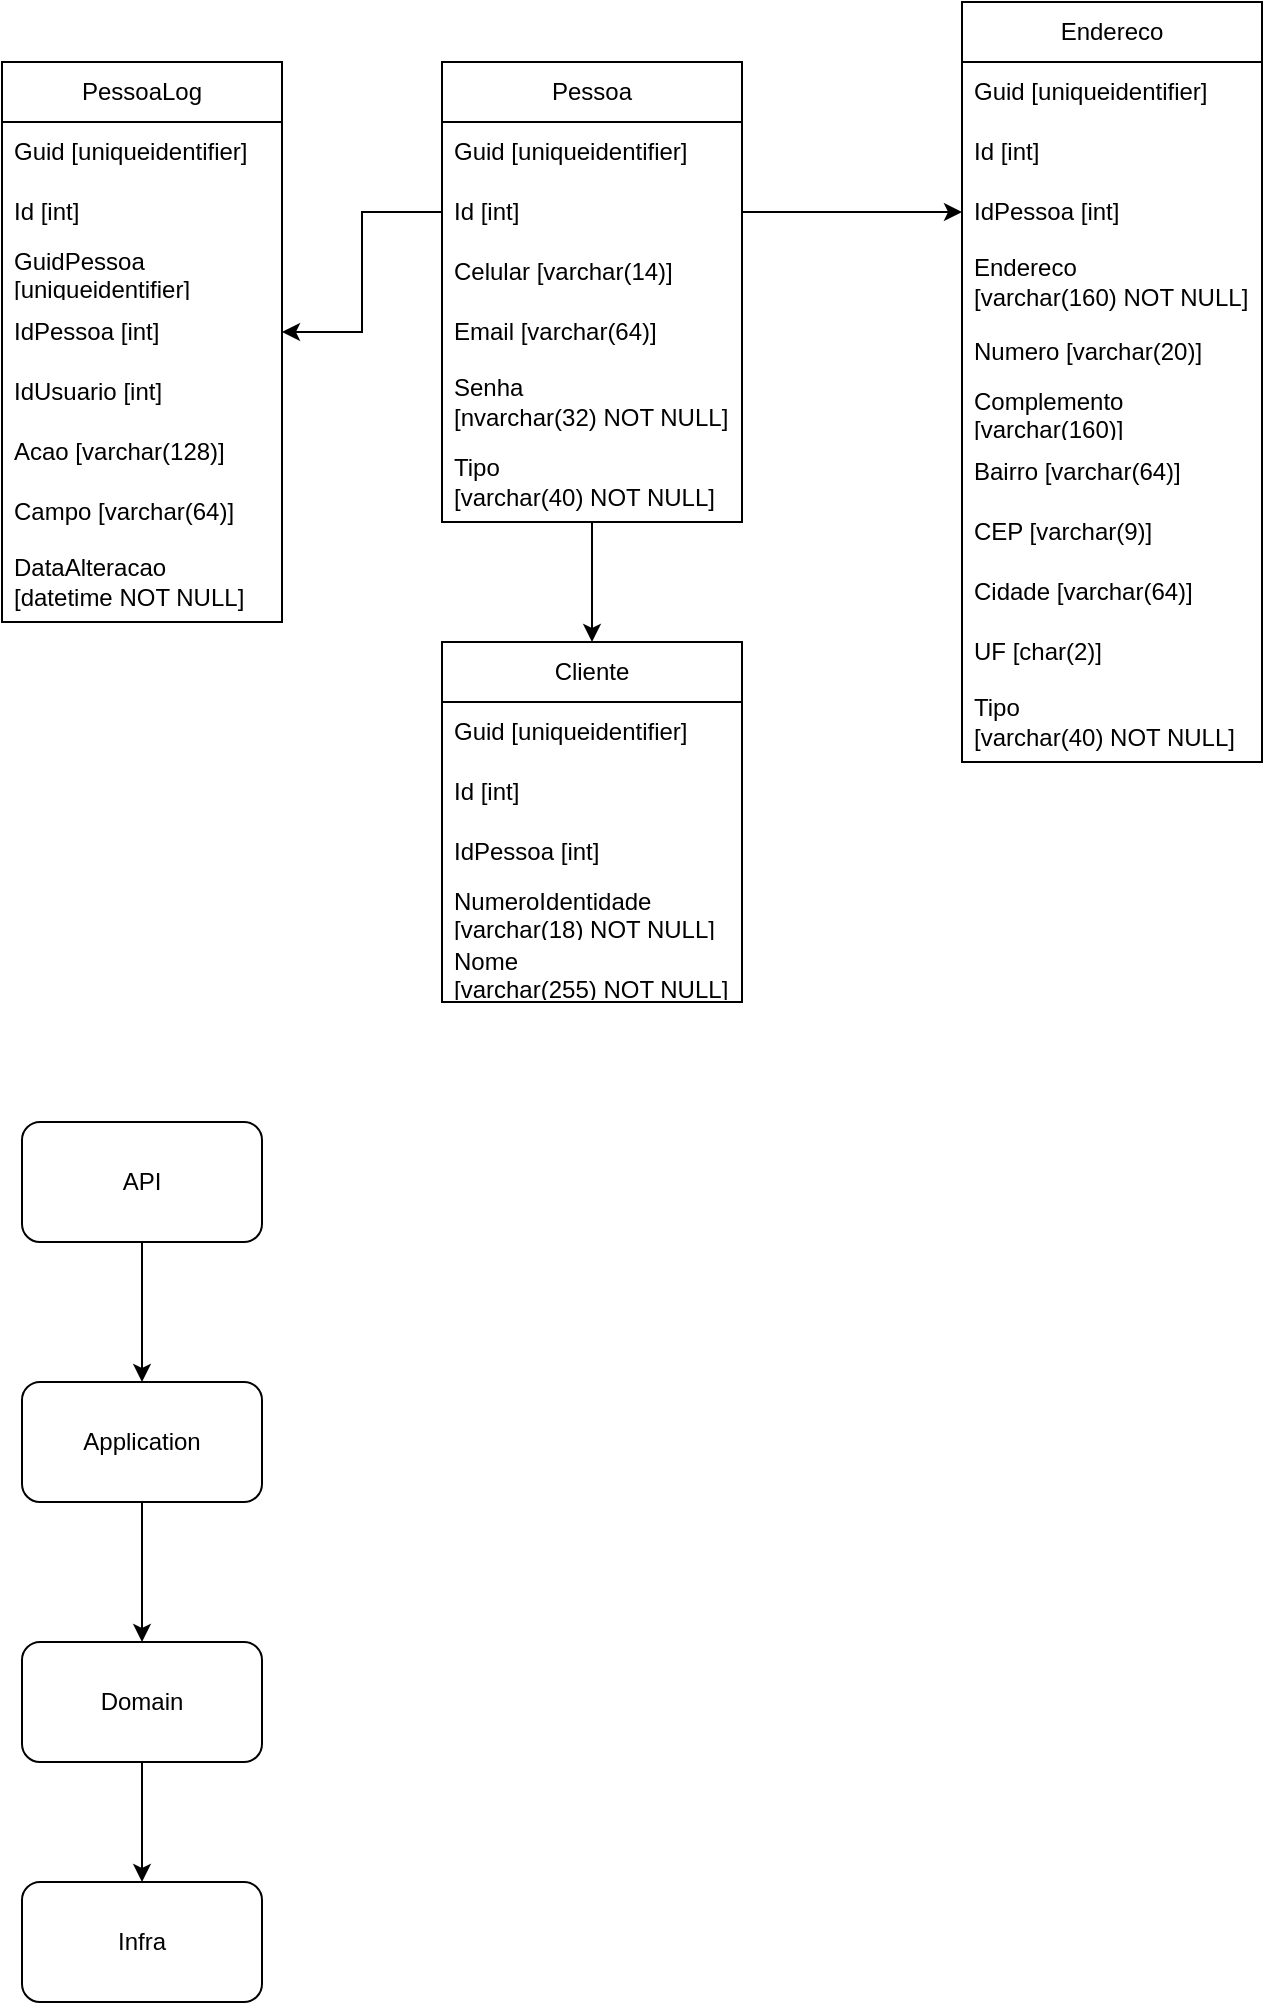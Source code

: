 <mxfile version="21.2.3" type="device">
  <diagram name="Page-1" id="ZEGnJ5Is9zPJXO7fQ4Bk">
    <mxGraphModel dx="1742" dy="609" grid="1" gridSize="10" guides="1" tooltips="1" connect="1" arrows="1" fold="1" page="1" pageScale="1" pageWidth="850" pageHeight="1100" math="0" shadow="0">
      <root>
        <mxCell id="0" />
        <mxCell id="1" parent="0" />
        <mxCell id="7xV-J_u5-sfGcXUj6MUN-21" value="" style="edgeStyle=orthogonalEdgeStyle;rounded=0;orthogonalLoop=1;jettySize=auto;html=1;" parent="1" source="7xV-J_u5-sfGcXUj6MUN-1" target="7xV-J_u5-sfGcXUj6MUN-15" edge="1">
          <mxGeometry relative="1" as="geometry" />
        </mxCell>
        <mxCell id="7xV-J_u5-sfGcXUj6MUN-1" value="Pessoa" style="swimlane;fontStyle=0;childLayout=stackLayout;horizontal=1;startSize=30;horizontalStack=0;resizeParent=1;resizeParentMax=0;resizeLast=0;collapsible=1;marginBottom=0;whiteSpace=wrap;html=1;" parent="1" vertex="1">
          <mxGeometry x="280" y="100" width="150" height="230" as="geometry" />
        </mxCell>
        <mxCell id="7xV-J_u5-sfGcXUj6MUN-3" value="Guid [uniqueidentifier]" style="text;strokeColor=none;fillColor=none;align=left;verticalAlign=middle;spacingLeft=4;spacingRight=4;overflow=hidden;points=[[0,0.5],[1,0.5]];portConstraint=eastwest;rotatable=0;whiteSpace=wrap;html=1;" parent="7xV-J_u5-sfGcXUj6MUN-1" vertex="1">
          <mxGeometry y="30" width="150" height="30" as="geometry" />
        </mxCell>
        <mxCell id="7xV-J_u5-sfGcXUj6MUN-2" value="Id [int]" style="text;strokeColor=none;fillColor=none;align=left;verticalAlign=middle;spacingLeft=4;spacingRight=4;overflow=hidden;points=[[0,0.5],[1,0.5]];portConstraint=eastwest;rotatable=0;whiteSpace=wrap;html=1;" parent="7xV-J_u5-sfGcXUj6MUN-1" vertex="1">
          <mxGeometry y="60" width="150" height="30" as="geometry" />
        </mxCell>
        <mxCell id="7xV-J_u5-sfGcXUj6MUN-11" value="Celular [varchar(14)]" style="text;strokeColor=none;fillColor=none;align=left;verticalAlign=middle;spacingLeft=4;spacingRight=4;overflow=hidden;points=[[0,0.5],[1,0.5]];portConstraint=eastwest;rotatable=0;whiteSpace=wrap;html=1;" parent="7xV-J_u5-sfGcXUj6MUN-1" vertex="1">
          <mxGeometry y="90" width="150" height="30" as="geometry" />
        </mxCell>
        <mxCell id="7xV-J_u5-sfGcXUj6MUN-38" value="Email [varchar(64)]" style="text;strokeColor=none;fillColor=none;align=left;verticalAlign=middle;spacingLeft=4;spacingRight=4;overflow=hidden;points=[[0,0.5],[1,0.5]];portConstraint=eastwest;rotatable=0;whiteSpace=wrap;html=1;" parent="7xV-J_u5-sfGcXUj6MUN-1" vertex="1">
          <mxGeometry y="120" width="150" height="30" as="geometry" />
        </mxCell>
        <mxCell id="7xV-J_u5-sfGcXUj6MUN-55" value="Senha &lt;br&gt;[nvarchar(32) NOT NULL]" style="text;strokeColor=none;fillColor=none;align=left;verticalAlign=middle;spacingLeft=4;spacingRight=4;overflow=hidden;points=[[0,0.5],[1,0.5]];portConstraint=eastwest;rotatable=0;whiteSpace=wrap;html=1;" parent="7xV-J_u5-sfGcXUj6MUN-1" vertex="1">
          <mxGeometry y="150" width="150" height="40" as="geometry" />
        </mxCell>
        <mxCell id="7xV-J_u5-sfGcXUj6MUN-60" value="Tipo &lt;br&gt;[varchar(40) NOT NULL]" style="text;strokeColor=none;fillColor=none;align=left;verticalAlign=middle;spacingLeft=4;spacingRight=4;overflow=hidden;points=[[0,0.5],[1,0.5]];portConstraint=eastwest;rotatable=0;whiteSpace=wrap;html=1;" parent="7xV-J_u5-sfGcXUj6MUN-1" vertex="1">
          <mxGeometry y="190" width="150" height="40" as="geometry" />
        </mxCell>
        <mxCell id="7xV-J_u5-sfGcXUj6MUN-15" value="Cliente" style="swimlane;fontStyle=0;childLayout=stackLayout;horizontal=1;startSize=30;horizontalStack=0;resizeParent=1;resizeParentMax=0;resizeLast=0;collapsible=1;marginBottom=0;whiteSpace=wrap;html=1;" parent="1" vertex="1">
          <mxGeometry x="280" y="390" width="150" height="180" as="geometry" />
        </mxCell>
        <mxCell id="7xV-J_u5-sfGcXUj6MUN-17" value="Guid [uniqueidentifier]" style="text;strokeColor=none;fillColor=none;align=left;verticalAlign=middle;spacingLeft=4;spacingRight=4;overflow=hidden;points=[[0,0.5],[1,0.5]];portConstraint=eastwest;rotatable=0;whiteSpace=wrap;html=1;" parent="7xV-J_u5-sfGcXUj6MUN-15" vertex="1">
          <mxGeometry y="30" width="150" height="30" as="geometry" />
        </mxCell>
        <mxCell id="7xV-J_u5-sfGcXUj6MUN-16" value="Id [int]" style="text;strokeColor=none;fillColor=none;align=left;verticalAlign=middle;spacingLeft=4;spacingRight=4;overflow=hidden;points=[[0,0.5],[1,0.5]];portConstraint=eastwest;rotatable=0;whiteSpace=wrap;html=1;" parent="7xV-J_u5-sfGcXUj6MUN-15" vertex="1">
          <mxGeometry y="60" width="150" height="30" as="geometry" />
        </mxCell>
        <mxCell id="7xV-J_u5-sfGcXUj6MUN-25" value="IdPessoa [int]" style="text;strokeColor=none;fillColor=none;align=left;verticalAlign=middle;spacingLeft=4;spacingRight=4;overflow=hidden;points=[[0,0.5],[1,0.5]];portConstraint=eastwest;rotatable=0;whiteSpace=wrap;html=1;" parent="7xV-J_u5-sfGcXUj6MUN-15" vertex="1">
          <mxGeometry y="90" width="150" height="30" as="geometry" />
        </mxCell>
        <mxCell id="7xV-J_u5-sfGcXUj6MUN-18" value="NumeroIdentidade [varchar(18) NOT NULL]" style="text;strokeColor=none;fillColor=none;align=left;verticalAlign=middle;spacingLeft=4;spacingRight=4;overflow=hidden;points=[[0,0.5],[1,0.5]];portConstraint=eastwest;rotatable=0;whiteSpace=wrap;html=1;" parent="7xV-J_u5-sfGcXUj6MUN-15" vertex="1">
          <mxGeometry y="120" width="150" height="30" as="geometry" />
        </mxCell>
        <mxCell id="7xV-J_u5-sfGcXUj6MUN-19" value="Nome &lt;br&gt;[varchar(255) NOT NULL]" style="text;strokeColor=none;fillColor=none;align=left;verticalAlign=middle;spacingLeft=4;spacingRight=4;overflow=hidden;points=[[0,0.5],[1,0.5]];portConstraint=eastwest;rotatable=0;whiteSpace=wrap;html=1;" parent="7xV-J_u5-sfGcXUj6MUN-15" vertex="1">
          <mxGeometry y="150" width="150" height="30" as="geometry" />
        </mxCell>
        <mxCell id="7xV-J_u5-sfGcXUj6MUN-26" value="Endereco" style="swimlane;fontStyle=0;childLayout=stackLayout;horizontal=1;startSize=30;horizontalStack=0;resizeParent=1;resizeParentMax=0;resizeLast=0;collapsible=1;marginBottom=0;whiteSpace=wrap;html=1;" parent="1" vertex="1">
          <mxGeometry x="540" y="70" width="150" height="380" as="geometry" />
        </mxCell>
        <mxCell id="7xV-J_u5-sfGcXUj6MUN-27" value="Guid [uniqueidentifier]" style="text;strokeColor=none;fillColor=none;align=left;verticalAlign=middle;spacingLeft=4;spacingRight=4;overflow=hidden;points=[[0,0.5],[1,0.5]];portConstraint=eastwest;rotatable=0;whiteSpace=wrap;html=1;" parent="7xV-J_u5-sfGcXUj6MUN-26" vertex="1">
          <mxGeometry y="30" width="150" height="30" as="geometry" />
        </mxCell>
        <mxCell id="7xV-J_u5-sfGcXUj6MUN-28" value="Id [int]" style="text;strokeColor=none;fillColor=none;align=left;verticalAlign=middle;spacingLeft=4;spacingRight=4;overflow=hidden;points=[[0,0.5],[1,0.5]];portConstraint=eastwest;rotatable=0;whiteSpace=wrap;html=1;" parent="7xV-J_u5-sfGcXUj6MUN-26" vertex="1">
          <mxGeometry y="60" width="150" height="30" as="geometry" />
        </mxCell>
        <mxCell id="7xV-J_u5-sfGcXUj6MUN-29" value="IdPessoa [int]" style="text;strokeColor=none;fillColor=none;align=left;verticalAlign=middle;spacingLeft=4;spacingRight=4;overflow=hidden;points=[[0,0.5],[1,0.5]];portConstraint=eastwest;rotatable=0;whiteSpace=wrap;html=1;" parent="7xV-J_u5-sfGcXUj6MUN-26" vertex="1">
          <mxGeometry y="90" width="150" height="30" as="geometry" />
        </mxCell>
        <mxCell id="7xV-J_u5-sfGcXUj6MUN-30" value="Endereco &lt;br&gt;[varchar(160) NOT NULL]" style="text;strokeColor=none;fillColor=none;align=left;verticalAlign=middle;spacingLeft=4;spacingRight=4;overflow=hidden;points=[[0,0.5],[1,0.5]];portConstraint=eastwest;rotatable=0;whiteSpace=wrap;html=1;" parent="7xV-J_u5-sfGcXUj6MUN-26" vertex="1">
          <mxGeometry y="120" width="150" height="40" as="geometry" />
        </mxCell>
        <mxCell id="7xV-J_u5-sfGcXUj6MUN-31" value="Numero [varchar(20)]" style="text;strokeColor=none;fillColor=none;align=left;verticalAlign=middle;spacingLeft=4;spacingRight=4;overflow=hidden;points=[[0,0.5],[1,0.5]];portConstraint=eastwest;rotatable=0;whiteSpace=wrap;html=1;" parent="7xV-J_u5-sfGcXUj6MUN-26" vertex="1">
          <mxGeometry y="160" width="150" height="30" as="geometry" />
        </mxCell>
        <mxCell id="7xV-J_u5-sfGcXUj6MUN-32" value="Complemento [varchar(160)]" style="text;strokeColor=none;fillColor=none;align=left;verticalAlign=middle;spacingLeft=4;spacingRight=4;overflow=hidden;points=[[0,0.5],[1,0.5]];portConstraint=eastwest;rotatable=0;whiteSpace=wrap;html=1;" parent="7xV-J_u5-sfGcXUj6MUN-26" vertex="1">
          <mxGeometry y="190" width="150" height="30" as="geometry" />
        </mxCell>
        <mxCell id="7xV-J_u5-sfGcXUj6MUN-33" value="Bairro [varchar(64)]" style="text;strokeColor=none;fillColor=none;align=left;verticalAlign=middle;spacingLeft=4;spacingRight=4;overflow=hidden;points=[[0,0.5],[1,0.5]];portConstraint=eastwest;rotatable=0;whiteSpace=wrap;html=1;" parent="7xV-J_u5-sfGcXUj6MUN-26" vertex="1">
          <mxGeometry y="220" width="150" height="30" as="geometry" />
        </mxCell>
        <mxCell id="7xV-J_u5-sfGcXUj6MUN-67" value="CEP [varchar(9)]" style="text;strokeColor=none;fillColor=none;align=left;verticalAlign=middle;spacingLeft=4;spacingRight=4;overflow=hidden;points=[[0,0.5],[1,0.5]];portConstraint=eastwest;rotatable=0;whiteSpace=wrap;html=1;" parent="7xV-J_u5-sfGcXUj6MUN-26" vertex="1">
          <mxGeometry y="250" width="150" height="30" as="geometry" />
        </mxCell>
        <mxCell id="7xV-J_u5-sfGcXUj6MUN-34" value="Cidade [varchar(64)]" style="text;strokeColor=none;fillColor=none;align=left;verticalAlign=middle;spacingLeft=4;spacingRight=4;overflow=hidden;points=[[0,0.5],[1,0.5]];portConstraint=eastwest;rotatable=0;whiteSpace=wrap;html=1;" parent="7xV-J_u5-sfGcXUj6MUN-26" vertex="1">
          <mxGeometry y="280" width="150" height="30" as="geometry" />
        </mxCell>
        <mxCell id="7xV-J_u5-sfGcXUj6MUN-36" value="UF [char(2)]" style="text;strokeColor=none;fillColor=none;align=left;verticalAlign=middle;spacingLeft=4;spacingRight=4;overflow=hidden;points=[[0,0.5],[1,0.5]];portConstraint=eastwest;rotatable=0;whiteSpace=wrap;html=1;" parent="7xV-J_u5-sfGcXUj6MUN-26" vertex="1">
          <mxGeometry y="310" width="150" height="30" as="geometry" />
        </mxCell>
        <mxCell id="7xV-J_u5-sfGcXUj6MUN-37" value="Tipo &lt;br&gt;[varchar(40) NOT NULL]" style="text;strokeColor=none;fillColor=none;align=left;verticalAlign=middle;spacingLeft=4;spacingRight=4;overflow=hidden;points=[[0,0.5],[1,0.5]];portConstraint=eastwest;rotatable=0;whiteSpace=wrap;html=1;" parent="7xV-J_u5-sfGcXUj6MUN-26" vertex="1">
          <mxGeometry y="340" width="150" height="40" as="geometry" />
        </mxCell>
        <mxCell id="7xV-J_u5-sfGcXUj6MUN-39" value="PessoaLog" style="swimlane;fontStyle=0;childLayout=stackLayout;horizontal=1;startSize=30;horizontalStack=0;resizeParent=1;resizeParentMax=0;resizeLast=0;collapsible=1;marginBottom=0;whiteSpace=wrap;html=1;" parent="1" vertex="1">
          <mxGeometry x="60" y="100" width="140" height="280" as="geometry" />
        </mxCell>
        <mxCell id="7xV-J_u5-sfGcXUj6MUN-40" value="Guid [uniqueidentifier]" style="text;strokeColor=none;fillColor=none;align=left;verticalAlign=middle;spacingLeft=4;spacingRight=4;overflow=hidden;points=[[0,0.5],[1,0.5]];portConstraint=eastwest;rotatable=0;whiteSpace=wrap;html=1;" parent="7xV-J_u5-sfGcXUj6MUN-39" vertex="1">
          <mxGeometry y="30" width="140" height="30" as="geometry" />
        </mxCell>
        <mxCell id="7xV-J_u5-sfGcXUj6MUN-41" value="Id [int]" style="text;strokeColor=none;fillColor=none;align=left;verticalAlign=middle;spacingLeft=4;spacingRight=4;overflow=hidden;points=[[0,0.5],[1,0.5]];portConstraint=eastwest;rotatable=0;whiteSpace=wrap;html=1;" parent="7xV-J_u5-sfGcXUj6MUN-39" vertex="1">
          <mxGeometry y="60" width="140" height="30" as="geometry" />
        </mxCell>
        <mxCell id="hh2QQ26LsH0FzZmZmEP3-18" value="GuidPessoa [uniqueidentifier]" style="text;strokeColor=none;fillColor=none;align=left;verticalAlign=middle;spacingLeft=4;spacingRight=4;overflow=hidden;points=[[0,0.5],[1,0.5]];portConstraint=eastwest;rotatable=0;whiteSpace=wrap;html=1;" parent="7xV-J_u5-sfGcXUj6MUN-39" vertex="1">
          <mxGeometry y="90" width="140" height="30" as="geometry" />
        </mxCell>
        <mxCell id="7xV-J_u5-sfGcXUj6MUN-44" value="IdPessoa [int]" style="text;strokeColor=none;fillColor=none;align=left;verticalAlign=middle;spacingLeft=4;spacingRight=4;overflow=hidden;points=[[0,0.5],[1,0.5]];portConstraint=eastwest;rotatable=0;whiteSpace=wrap;html=1;" parent="7xV-J_u5-sfGcXUj6MUN-39" vertex="1">
          <mxGeometry y="120" width="140" height="30" as="geometry" />
        </mxCell>
        <mxCell id="7xV-J_u5-sfGcXUj6MUN-45" value="IdUsuario [int]" style="text;strokeColor=none;fillColor=none;align=left;verticalAlign=middle;spacingLeft=4;spacingRight=4;overflow=hidden;points=[[0,0.5],[1,0.5]];portConstraint=eastwest;rotatable=0;whiteSpace=wrap;html=1;" parent="7xV-J_u5-sfGcXUj6MUN-39" vertex="1">
          <mxGeometry y="150" width="140" height="30" as="geometry" />
        </mxCell>
        <mxCell id="7xV-J_u5-sfGcXUj6MUN-42" value="Acao [varchar(128)]" style="text;strokeColor=none;fillColor=none;align=left;verticalAlign=middle;spacingLeft=4;spacingRight=4;overflow=hidden;points=[[0,0.5],[1,0.5]];portConstraint=eastwest;rotatable=0;whiteSpace=wrap;html=1;" parent="7xV-J_u5-sfGcXUj6MUN-39" vertex="1">
          <mxGeometry y="180" width="140" height="30" as="geometry" />
        </mxCell>
        <mxCell id="7xV-J_u5-sfGcXUj6MUN-43" value="Campo [varchar(64)]" style="text;strokeColor=none;fillColor=none;align=left;verticalAlign=middle;spacingLeft=4;spacingRight=4;overflow=hidden;points=[[0,0.5],[1,0.5]];portConstraint=eastwest;rotatable=0;whiteSpace=wrap;html=1;" parent="7xV-J_u5-sfGcXUj6MUN-39" vertex="1">
          <mxGeometry y="210" width="140" height="30" as="geometry" />
        </mxCell>
        <mxCell id="7xV-J_u5-sfGcXUj6MUN-64" value="DataAlteracao &lt;br&gt;[datetime NOT NULL]" style="text;strokeColor=none;fillColor=none;align=left;verticalAlign=middle;spacingLeft=4;spacingRight=4;overflow=hidden;points=[[0,0.5],[1,0.5]];portConstraint=eastwest;rotatable=0;whiteSpace=wrap;html=1;" parent="7xV-J_u5-sfGcXUj6MUN-39" vertex="1">
          <mxGeometry y="240" width="140" height="40" as="geometry" />
        </mxCell>
        <mxCell id="7xV-J_u5-sfGcXUj6MUN-61" style="edgeStyle=orthogonalEdgeStyle;rounded=0;orthogonalLoop=1;jettySize=auto;html=1;entryX=0;entryY=0.5;entryDx=0;entryDy=0;" parent="1" source="7xV-J_u5-sfGcXUj6MUN-2" target="7xV-J_u5-sfGcXUj6MUN-29" edge="1">
          <mxGeometry relative="1" as="geometry" />
        </mxCell>
        <mxCell id="7xV-J_u5-sfGcXUj6MUN-62" style="edgeStyle=orthogonalEdgeStyle;rounded=0;orthogonalLoop=1;jettySize=auto;html=1;entryX=1;entryY=0.5;entryDx=0;entryDy=0;" parent="1" source="7xV-J_u5-sfGcXUj6MUN-2" target="7xV-J_u5-sfGcXUj6MUN-44" edge="1">
          <mxGeometry relative="1" as="geometry" />
        </mxCell>
        <mxCell id="hh2QQ26LsH0FzZmZmEP3-16" style="edgeStyle=orthogonalEdgeStyle;rounded=0;orthogonalLoop=1;jettySize=auto;html=1;" parent="1" source="hh2QQ26LsH0FzZmZmEP3-1" target="hh2QQ26LsH0FzZmZmEP3-3" edge="1">
          <mxGeometry relative="1" as="geometry" />
        </mxCell>
        <mxCell id="hh2QQ26LsH0FzZmZmEP3-1" value="Application" style="rounded=1;whiteSpace=wrap;html=1;" parent="1" vertex="1">
          <mxGeometry x="70" y="760" width="120" height="60" as="geometry" />
        </mxCell>
        <mxCell id="hh2QQ26LsH0FzZmZmEP3-2" value="Infra" style="rounded=1;whiteSpace=wrap;html=1;" parent="1" vertex="1">
          <mxGeometry x="70" y="1010" width="120" height="60" as="geometry" />
        </mxCell>
        <mxCell id="hh2QQ26LsH0FzZmZmEP3-17" style="edgeStyle=orthogonalEdgeStyle;rounded=0;orthogonalLoop=1;jettySize=auto;html=1;entryX=0.5;entryY=0;entryDx=0;entryDy=0;" parent="1" source="hh2QQ26LsH0FzZmZmEP3-3" target="hh2QQ26LsH0FzZmZmEP3-2" edge="1">
          <mxGeometry relative="1" as="geometry" />
        </mxCell>
        <mxCell id="hh2QQ26LsH0FzZmZmEP3-3" value="Domain" style="rounded=1;whiteSpace=wrap;html=1;" parent="1" vertex="1">
          <mxGeometry x="70" y="890" width="120" height="60" as="geometry" />
        </mxCell>
        <mxCell id="hh2QQ26LsH0FzZmZmEP3-6" style="edgeStyle=orthogonalEdgeStyle;rounded=0;orthogonalLoop=1;jettySize=auto;html=1;" parent="1" source="hh2QQ26LsH0FzZmZmEP3-4" target="hh2QQ26LsH0FzZmZmEP3-1" edge="1">
          <mxGeometry relative="1" as="geometry" />
        </mxCell>
        <mxCell id="hh2QQ26LsH0FzZmZmEP3-4" value="API" style="rounded=1;whiteSpace=wrap;html=1;" parent="1" vertex="1">
          <mxGeometry x="70" y="630" width="120" height="60" as="geometry" />
        </mxCell>
      </root>
    </mxGraphModel>
  </diagram>
</mxfile>
